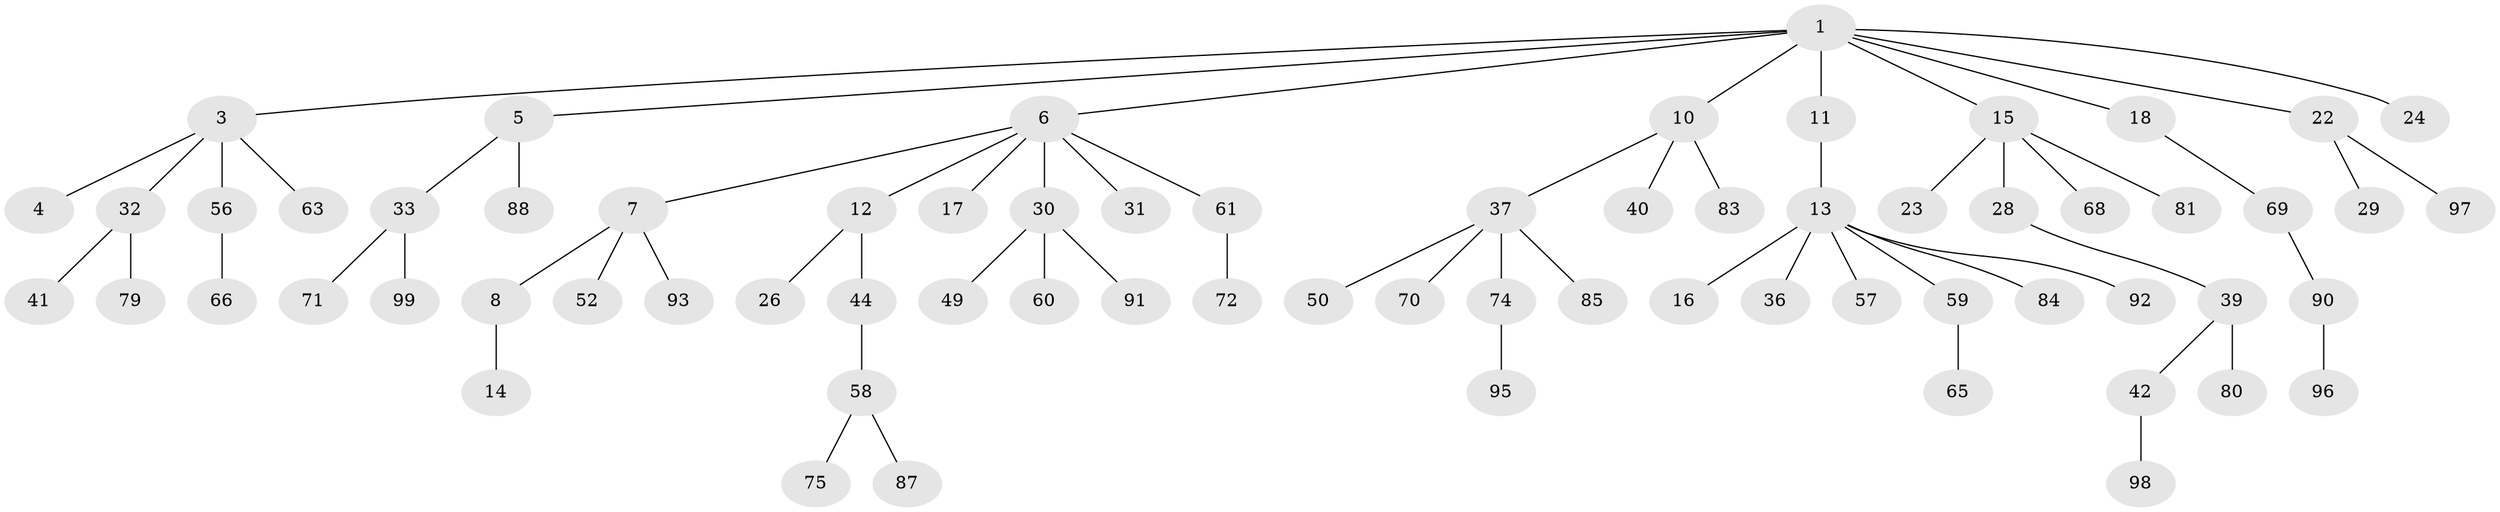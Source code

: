 // original degree distribution, {4: 0.04040404040404041, 7: 0.020202020202020204, 5: 0.030303030303030304, 1: 0.494949494949495, 3: 0.10101010101010101, 8: 0.010101010101010102, 2: 0.29292929292929293, 6: 0.010101010101010102}
// Generated by graph-tools (version 1.1) at 2025/11/02/27/25 16:11:26]
// undirected, 69 vertices, 68 edges
graph export_dot {
graph [start="1"]
  node [color=gray90,style=filled];
  1 [super="+2"];
  3 [super="+34"];
  4;
  5 [super="+9"];
  6 [super="+20"];
  7 [super="+27"];
  8 [super="+53"];
  10 [super="+54"];
  11;
  12 [super="+35"];
  13 [super="+38"];
  14 [super="+47"];
  15 [super="+51"];
  16 [super="+19"];
  17 [super="+25"];
  18 [super="+21"];
  22 [super="+82"];
  23 [super="+89"];
  24;
  26 [super="+55"];
  28 [super="+43"];
  29 [super="+77"];
  30 [super="+48"];
  31;
  32 [super="+45"];
  33;
  36 [super="+78"];
  37 [super="+46"];
  39 [super="+76"];
  40;
  41;
  42;
  44 [super="+67"];
  49 [super="+62"];
  50 [super="+64"];
  52;
  56;
  57;
  58 [super="+86"];
  59;
  60;
  61;
  63;
  65;
  66;
  68;
  69 [super="+73"];
  70;
  71;
  72;
  74;
  75;
  79;
  80;
  81;
  83;
  84;
  85;
  87;
  88;
  90;
  91;
  92 [super="+94"];
  93;
  95;
  96;
  97;
  98;
  99;
  1 -- 3;
  1 -- 5;
  1 -- 6;
  1 -- 18;
  1 -- 22;
  1 -- 24;
  1 -- 10;
  1 -- 11;
  1 -- 15;
  3 -- 4;
  3 -- 32;
  3 -- 56;
  3 -- 63;
  5 -- 33;
  5 -- 88;
  6 -- 7;
  6 -- 12;
  6 -- 17;
  6 -- 30;
  6 -- 31;
  6 -- 61;
  7 -- 8;
  7 -- 52;
  7 -- 93;
  8 -- 14;
  10 -- 37;
  10 -- 40;
  10 -- 83;
  11 -- 13;
  12 -- 26;
  12 -- 44;
  13 -- 16;
  13 -- 36;
  13 -- 57;
  13 -- 59;
  13 -- 92;
  13 -- 84;
  15 -- 23;
  15 -- 28;
  15 -- 68;
  15 -- 81;
  18 -- 69;
  22 -- 29;
  22 -- 97;
  28 -- 39;
  30 -- 49;
  30 -- 91;
  30 -- 60;
  32 -- 41;
  32 -- 79;
  33 -- 71;
  33 -- 99;
  37 -- 50;
  37 -- 70;
  37 -- 74;
  37 -- 85;
  39 -- 42;
  39 -- 80;
  42 -- 98;
  44 -- 58;
  56 -- 66;
  58 -- 75;
  58 -- 87;
  59 -- 65;
  61 -- 72;
  69 -- 90;
  74 -- 95;
  90 -- 96;
}
